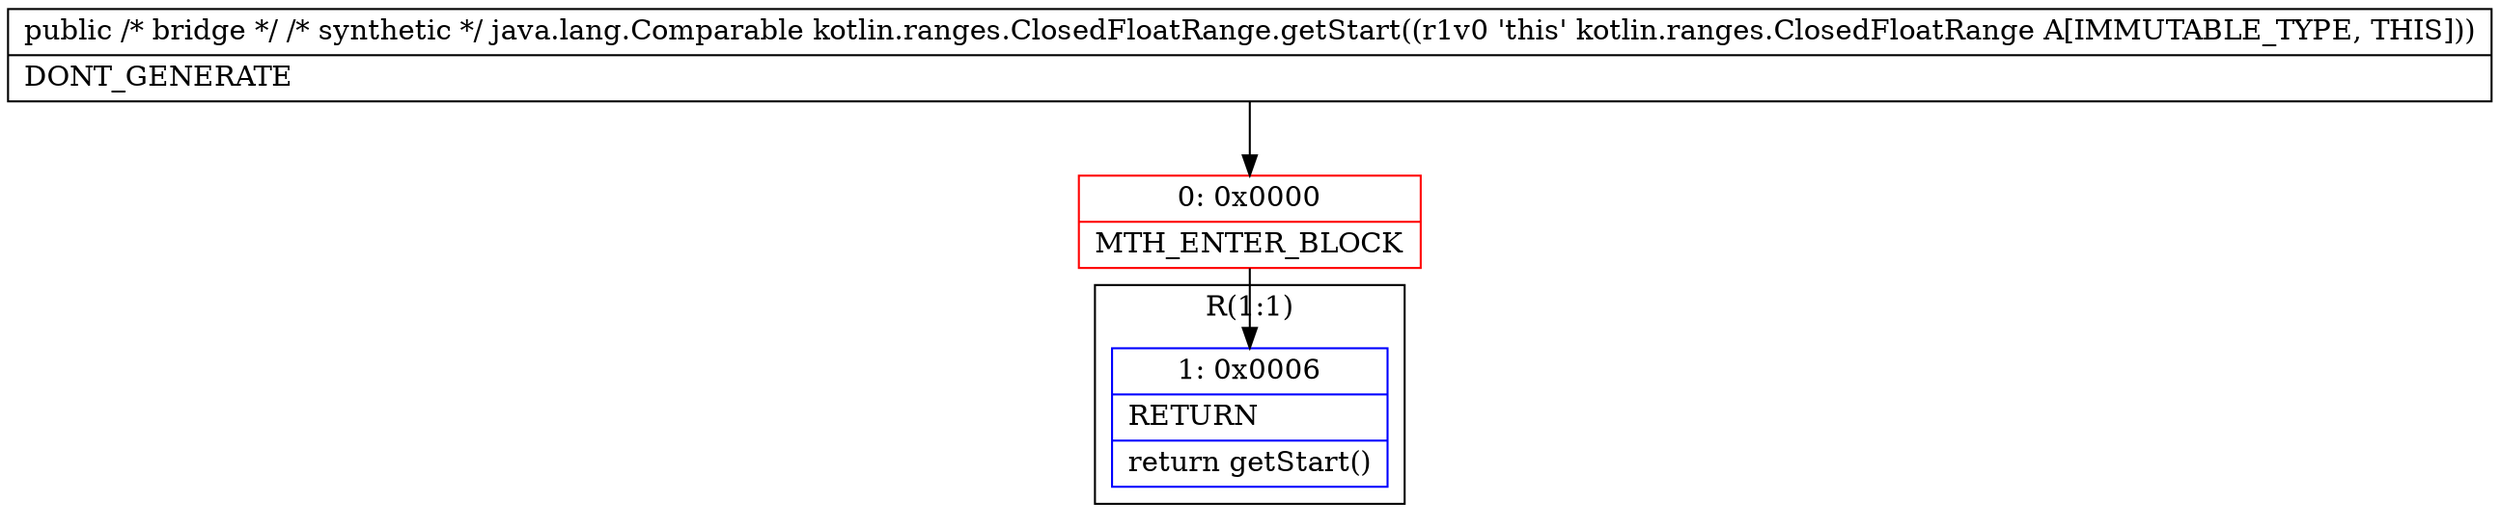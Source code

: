 digraph "CFG forkotlin.ranges.ClosedFloatRange.getStart()Ljava\/lang\/Comparable;" {
subgraph cluster_Region_698914673 {
label = "R(1:1)";
node [shape=record,color=blue];
Node_1 [shape=record,label="{1\:\ 0x0006|RETURN\l|return getStart()\l}"];
}
Node_0 [shape=record,color=red,label="{0\:\ 0x0000|MTH_ENTER_BLOCK\l}"];
MethodNode[shape=record,label="{public \/* bridge *\/ \/* synthetic *\/ java.lang.Comparable kotlin.ranges.ClosedFloatRange.getStart((r1v0 'this' kotlin.ranges.ClosedFloatRange A[IMMUTABLE_TYPE, THIS]))  | DONT_GENERATE\l}"];
MethodNode -> Node_0;
Node_0 -> Node_1;
}

